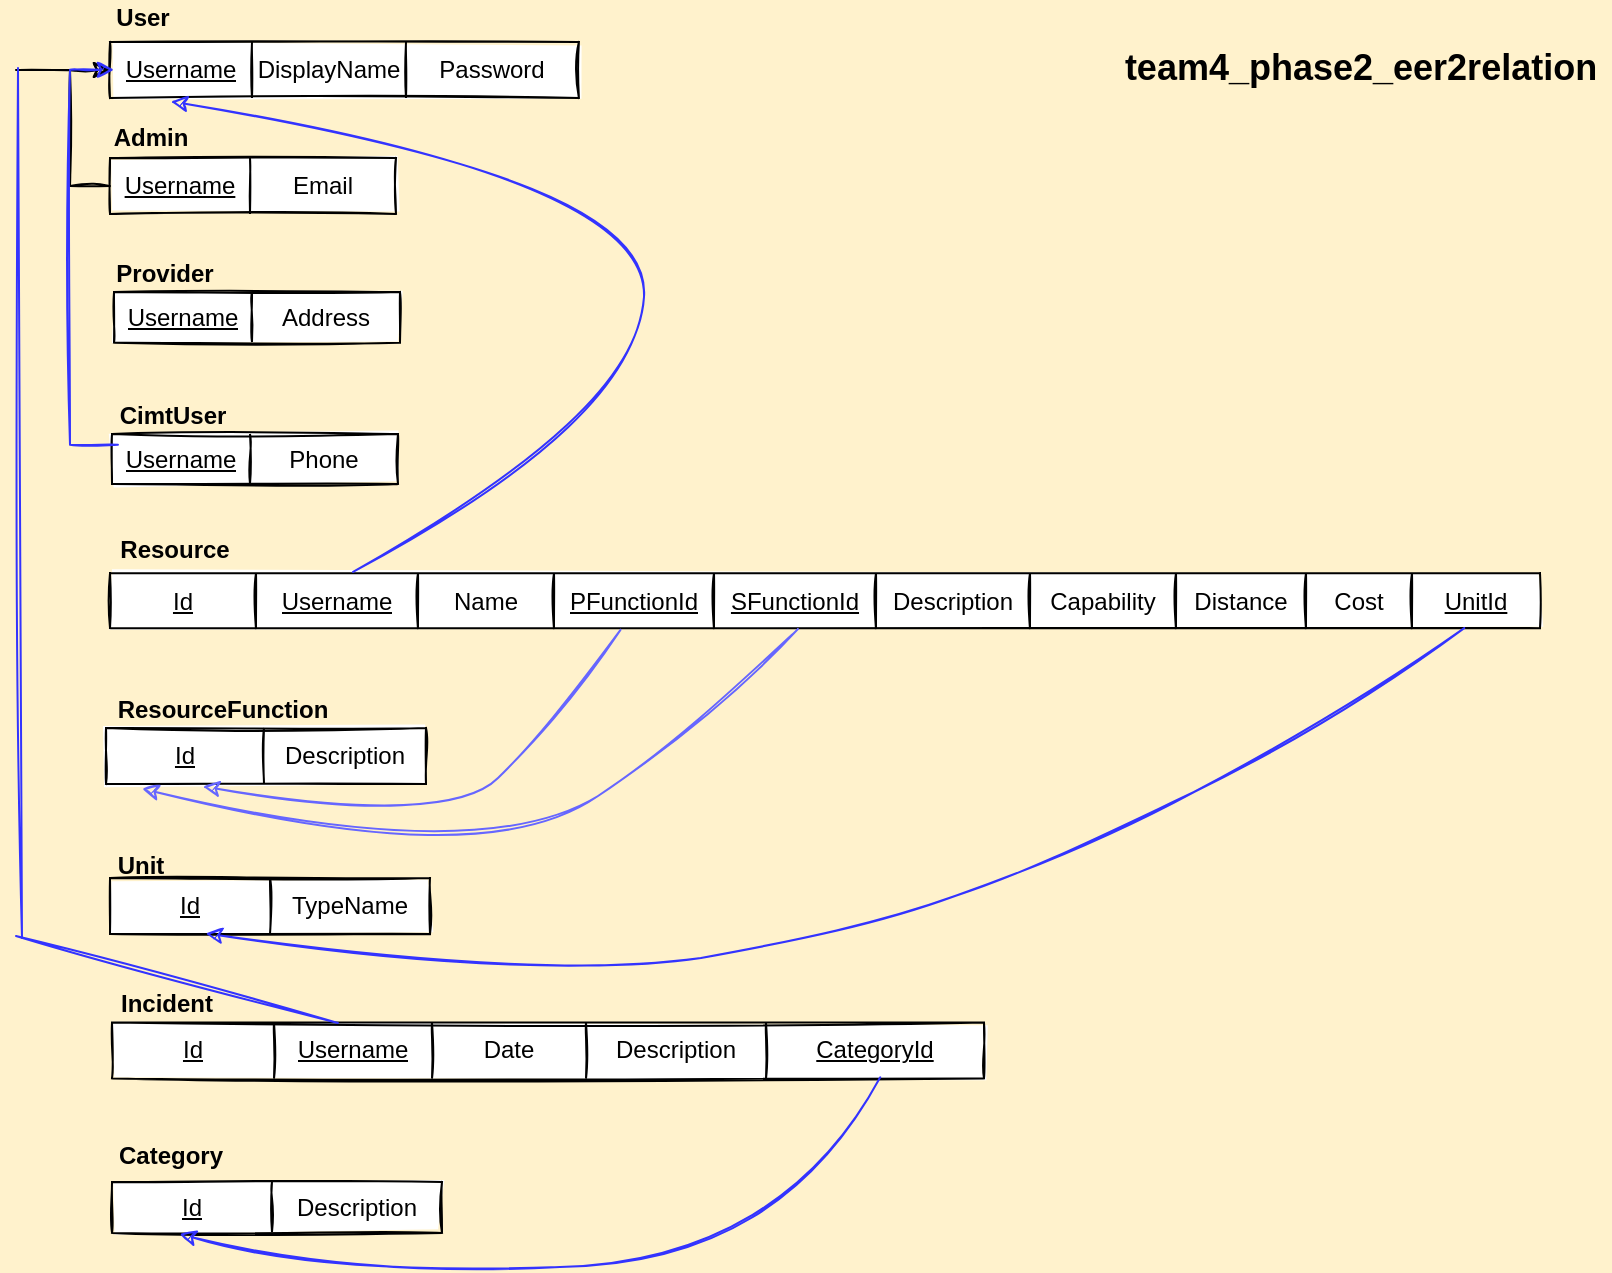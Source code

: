<mxfile version="19.0.3" type="device"><diagram id="-TA4n-drBRdfkmjW5mQb" name="Page-1"><mxGraphModel dx="2292" dy="850" grid="0" gridSize="10" guides="1" tooltips="1" connect="1" arrows="1" fold="1" page="1" pageScale="1" pageWidth="1100" pageHeight="850" background="#FFF2CC" math="0" shadow="0"><root><mxCell id="0"/><mxCell id="1" parent="0"/><mxCell id="XsQT6Ui1n2P51e_F2qz_-225" value="&lt;h1&gt;&lt;font style=&quot;font-size: 18px;&quot;&gt;team4_phase2_eer2relation&lt;/font&gt;&lt;/h1&gt;" style="text;html=1;align=center;verticalAlign=middle;resizable=0;points=[];autosize=1;strokeColor=none;fillColor=none;rounded=0;sketch=1;" parent="1" vertex="1"><mxGeometry x="-382" y="82" width="250" height="50" as="geometry"/></mxCell><mxCell id="d5AgB3wcCsPllzimTCwm-14" value="" style="shape=table;startSize=0;container=1;collapsible=0;childLayout=tableLayout;rounded=0;sketch=1;" parent="1" vertex="1"><mxGeometry x="-882" y="96" width="234.451" height="28" as="geometry"/></mxCell><mxCell id="d5AgB3wcCsPllzimTCwm-15" value="" style="shape=tableRow;horizontal=0;startSize=0;swimlaneHead=0;swimlaneBody=0;top=0;left=0;bottom=0;right=0;collapsible=0;dropTarget=0;fillColor=none;points=[[0,0.5],[1,0.5]];portConstraint=eastwest;rounded=0;sketch=1;" parent="d5AgB3wcCsPllzimTCwm-14" vertex="1"><mxGeometry width="234.451" height="28" as="geometry"/></mxCell><mxCell id="d5AgB3wcCsPllzimTCwm-16" value="&lt;u&gt;Username&lt;/u&gt;" style="shape=partialRectangle;html=1;whiteSpace=wrap;connectable=0;overflow=hidden;fillColor=none;top=0;left=0;bottom=0;right=0;pointerEvents=1;rounded=0;sketch=1;" parent="d5AgB3wcCsPllzimTCwm-15" vertex="1"><mxGeometry width="71" height="28" as="geometry"><mxRectangle width="71" height="28" as="alternateBounds"/></mxGeometry></mxCell><mxCell id="d5AgB3wcCsPllzimTCwm-17" value="DisplayName" style="shape=partialRectangle;html=1;whiteSpace=wrap;connectable=0;overflow=hidden;fillColor=none;top=0;left=0;bottom=0;right=0;pointerEvents=1;rounded=0;sketch=1;" parent="d5AgB3wcCsPllzimTCwm-15" vertex="1"><mxGeometry x="71" width="77" height="28" as="geometry"><mxRectangle width="77" height="28" as="alternateBounds"/></mxGeometry></mxCell><mxCell id="d5AgB3wcCsPllzimTCwm-18" value="Password" style="shape=partialRectangle;html=1;whiteSpace=wrap;connectable=0;overflow=hidden;fillColor=none;top=0;left=0;bottom=0;right=0;pointerEvents=1;rounded=0;sketch=1;" parent="d5AgB3wcCsPllzimTCwm-15" vertex="1"><mxGeometry x="148" width="86" height="28" as="geometry"><mxRectangle width="86" height="28" as="alternateBounds"/></mxGeometry></mxCell><mxCell id="d5AgB3wcCsPllzimTCwm-22" value="&lt;span style=&quot;font-weight: 700;&quot;&gt;User&lt;/span&gt;" style="text;html=1;align=center;verticalAlign=middle;resizable=0;points=[];autosize=1;strokeColor=none;fillColor=none;rounded=0;sketch=1;" parent="1" vertex="1"><mxGeometry x="-885" y="75" width="37" height="18" as="geometry"/></mxCell><mxCell id="d5AgB3wcCsPllzimTCwm-23" value="&lt;span style=&quot;font-weight: 700;&quot;&gt;Admin&lt;/span&gt;" style="text;html=1;align=center;verticalAlign=middle;resizable=0;points=[];autosize=1;strokeColor=none;fillColor=none;rounded=0;sketch=1;" parent="1" vertex="1"><mxGeometry x="-886" y="135" width="47" height="18" as="geometry"/></mxCell><mxCell id="d5AgB3wcCsPllzimTCwm-24" value="" style="shape=table;startSize=0;container=1;collapsible=0;childLayout=tableLayout;rounded=0;sketch=1;" parent="1" vertex="1"><mxGeometry x="-882" y="154" width="143" height="27.96" as="geometry"/></mxCell><mxCell id="d5AgB3wcCsPllzimTCwm-25" value="" style="shape=tableRow;horizontal=0;startSize=0;swimlaneHead=0;swimlaneBody=0;top=0;left=0;bottom=0;right=0;collapsible=0;dropTarget=0;fillColor=none;points=[[0,0.5],[1,0.5]];portConstraint=eastwest;rounded=0;sketch=1;" parent="d5AgB3wcCsPllzimTCwm-24" vertex="1"><mxGeometry width="143" height="28" as="geometry"/></mxCell><mxCell id="d5AgB3wcCsPllzimTCwm-26" value="&lt;u&gt;Username&lt;/u&gt;" style="shape=partialRectangle;html=1;whiteSpace=wrap;connectable=0;overflow=hidden;fillColor=none;top=0;left=0;bottom=0;right=0;pointerEvents=1;rounded=0;sketch=1;" parent="d5AgB3wcCsPllzimTCwm-25" vertex="1"><mxGeometry width="70" height="28" as="geometry"><mxRectangle width="70" height="28" as="alternateBounds"/></mxGeometry></mxCell><mxCell id="d5AgB3wcCsPllzimTCwm-27" value="Email" style="shape=partialRectangle;html=1;whiteSpace=wrap;connectable=0;overflow=hidden;fillColor=none;top=0;left=0;bottom=0;right=0;pointerEvents=1;rounded=0;sketch=1;" parent="d5AgB3wcCsPllzimTCwm-25" vertex="1"><mxGeometry x="70" width="73" height="28" as="geometry"><mxRectangle width="73" height="28" as="alternateBounds"/></mxGeometry></mxCell><mxCell id="d5AgB3wcCsPllzimTCwm-29" value="" style="shape=table;startSize=0;container=1;collapsible=0;childLayout=tableLayout;rounded=0;sketch=1;" parent="1" vertex="1"><mxGeometry x="-880" y="221" width="143" height="25.335" as="geometry"/></mxCell><mxCell id="d5AgB3wcCsPllzimTCwm-30" value="" style="shape=tableRow;horizontal=0;startSize=0;swimlaneHead=0;swimlaneBody=0;top=0;left=0;bottom=0;right=0;collapsible=0;dropTarget=0;fillColor=none;points=[[0,0.5],[1,0.5]];portConstraint=eastwest;rounded=0;sketch=1;" parent="d5AgB3wcCsPllzimTCwm-29" vertex="1"><mxGeometry width="143" height="25" as="geometry"/></mxCell><mxCell id="d5AgB3wcCsPllzimTCwm-31" value="&lt;u&gt;Username&lt;/u&gt;" style="shape=partialRectangle;html=1;whiteSpace=wrap;connectable=0;overflow=hidden;fillColor=none;top=0;left=0;bottom=0;right=0;pointerEvents=1;rounded=0;sketch=1;" parent="d5AgB3wcCsPllzimTCwm-30" vertex="1"><mxGeometry width="69" height="25" as="geometry"><mxRectangle width="69" height="25" as="alternateBounds"/></mxGeometry></mxCell><mxCell id="d5AgB3wcCsPllzimTCwm-32" value="&lt;span style=&quot;text-align: left;&quot;&gt;Address&lt;/span&gt;" style="shape=partialRectangle;html=1;whiteSpace=wrap;connectable=0;overflow=hidden;fillColor=none;top=0;left=0;bottom=0;right=0;pointerEvents=1;rounded=0;sketch=1;" parent="d5AgB3wcCsPllzimTCwm-30" vertex="1"><mxGeometry x="69" width="74" height="25" as="geometry"><mxRectangle width="74" height="25" as="alternateBounds"/></mxGeometry></mxCell><mxCell id="d5AgB3wcCsPllzimTCwm-33" value="" style="shape=table;startSize=0;container=1;collapsible=0;childLayout=tableLayout;rounded=0;sketch=1;" parent="1" vertex="1"><mxGeometry x="-881" y="292" width="143" height="25" as="geometry"/></mxCell><mxCell id="d5AgB3wcCsPllzimTCwm-34" value="" style="shape=tableRow;horizontal=0;startSize=0;swimlaneHead=0;swimlaneBody=0;top=0;left=0;bottom=0;right=0;collapsible=0;dropTarget=0;fillColor=none;points=[[0,0.5],[1,0.5]];portConstraint=eastwest;rounded=0;sketch=1;" parent="d5AgB3wcCsPllzimTCwm-33" vertex="1"><mxGeometry width="143" height="25" as="geometry"/></mxCell><mxCell id="d5AgB3wcCsPllzimTCwm-35" value="&lt;u&gt;Username&lt;/u&gt;" style="shape=partialRectangle;html=1;whiteSpace=wrap;connectable=0;overflow=hidden;fillColor=none;top=0;left=0;bottom=0;right=0;pointerEvents=1;rounded=0;sketch=1;" parent="d5AgB3wcCsPllzimTCwm-34" vertex="1"><mxGeometry width="69" height="25" as="geometry"><mxRectangle width="69" height="25" as="alternateBounds"/></mxGeometry></mxCell><mxCell id="d5AgB3wcCsPllzimTCwm-36" value="&lt;span style=&quot;text-align: left;&quot;&gt;Phone&lt;/span&gt;" style="shape=partialRectangle;html=1;whiteSpace=wrap;connectable=0;overflow=hidden;fillColor=none;top=0;left=0;bottom=0;right=0;pointerEvents=1;rounded=0;sketch=1;" parent="d5AgB3wcCsPllzimTCwm-34" vertex="1"><mxGeometry x="69" width="74" height="25" as="geometry"><mxRectangle width="74" height="25" as="alternateBounds"/></mxGeometry></mxCell><mxCell id="d5AgB3wcCsPllzimTCwm-37" value="&lt;span style=&quot;font-weight: 700;&quot;&gt;Provider&lt;/span&gt;" style="text;html=1;align=center;verticalAlign=middle;resizable=0;points=[];autosize=1;strokeColor=none;fillColor=none;rounded=0;sketch=1;" parent="1" vertex="1"><mxGeometry x="-885" y="203" width="59" height="18" as="geometry"/></mxCell><mxCell id="d5AgB3wcCsPllzimTCwm-38" value="&lt;span style=&quot;font-weight: 700;&quot;&gt;CimtUser&lt;/span&gt;" style="text;html=1;align=center;verticalAlign=middle;resizable=0;points=[];autosize=1;strokeColor=none;fillColor=none;rounded=0;sketch=1;" parent="1" vertex="1"><mxGeometry x="-883" y="274" width="63" height="18" as="geometry"/></mxCell><mxCell id="d5AgB3wcCsPllzimTCwm-39" value="&lt;span style=&quot;font-weight: 700;&quot;&gt;Resource&lt;/span&gt;" style="text;html=1;align=center;verticalAlign=middle;resizable=0;points=[];autosize=1;strokeColor=none;fillColor=none;rounded=0;sketch=1;" parent="1" vertex="1"><mxGeometry x="-883" y="341" width="65" height="18" as="geometry"/></mxCell><mxCell id="d5AgB3wcCsPllzimTCwm-53" value="" style="shape=table;startSize=0;container=1;collapsible=0;childLayout=tableLayout;rounded=0;sketch=1;" parent="1" vertex="1"><mxGeometry x="-882" y="361.57" width="715" height="27.51" as="geometry"/></mxCell><mxCell id="d5AgB3wcCsPllzimTCwm-54" value="" style="shape=tableRow;horizontal=0;startSize=0;swimlaneHead=0;swimlaneBody=0;top=0;left=0;bottom=0;right=0;collapsible=0;dropTarget=0;fillColor=none;points=[[0,0.5],[1,0.5]];portConstraint=eastwest;rounded=0;sketch=1;" parent="d5AgB3wcCsPllzimTCwm-53" vertex="1"><mxGeometry width="715" height="28" as="geometry"/></mxCell><mxCell id="d5AgB3wcCsPllzimTCwm-55" value="&lt;u&gt;Id&lt;/u&gt;" style="shape=partialRectangle;html=1;whiteSpace=wrap;connectable=0;overflow=hidden;fillColor=none;top=0;left=0;bottom=0;right=0;pointerEvents=1;rounded=0;sketch=1;" parent="d5AgB3wcCsPllzimTCwm-54" vertex="1"><mxGeometry width="73" height="28" as="geometry"><mxRectangle width="73" height="28" as="alternateBounds"/></mxGeometry></mxCell><mxCell id="d5AgB3wcCsPllzimTCwm-56" value="&lt;u&gt;Username&lt;/u&gt;" style="shape=partialRectangle;html=1;whiteSpace=wrap;connectable=0;overflow=hidden;fillColor=none;top=0;left=0;bottom=0;right=0;pointerEvents=1;rounded=0;sketch=1;" parent="d5AgB3wcCsPllzimTCwm-54" vertex="1"><mxGeometry x="73" width="81" height="28" as="geometry"><mxRectangle width="81" height="28" as="alternateBounds"/></mxGeometry></mxCell><mxCell id="d5AgB3wcCsPllzimTCwm-57" value="&lt;span style=&quot;text-align: left;&quot;&gt;Name&lt;/span&gt;" style="shape=partialRectangle;html=1;whiteSpace=wrap;connectable=0;overflow=hidden;fillColor=none;top=0;left=0;bottom=0;right=0;pointerEvents=1;rounded=0;sketch=1;" parent="d5AgB3wcCsPllzimTCwm-54" vertex="1"><mxGeometry x="154" width="68" height="28" as="geometry"><mxRectangle width="68" height="28" as="alternateBounds"/></mxGeometry></mxCell><mxCell id="cPg3rRoPhTYO30kNZ2TX-16" value="&lt;u&gt;PFunctionId&lt;/u&gt;" style="shape=partialRectangle;html=1;whiteSpace=wrap;connectable=0;overflow=hidden;fillColor=none;top=0;left=0;bottom=0;right=0;pointerEvents=1;rounded=0;sketch=1;" parent="d5AgB3wcCsPllzimTCwm-54" vertex="1"><mxGeometry x="222" width="80" height="28" as="geometry"><mxRectangle width="80" height="28" as="alternateBounds"/></mxGeometry></mxCell><mxCell id="cPg3rRoPhTYO30kNZ2TX-15" value="&lt;u&gt;SFunctionId&lt;/u&gt;" style="shape=partialRectangle;html=1;whiteSpace=wrap;connectable=0;overflow=hidden;fillColor=none;top=0;left=0;bottom=0;right=0;pointerEvents=1;rounded=0;sketch=1;" parent="d5AgB3wcCsPllzimTCwm-54" vertex="1"><mxGeometry x="302" width="81" height="28" as="geometry"><mxRectangle width="81" height="28" as="alternateBounds"/></mxGeometry></mxCell><mxCell id="d5AgB3wcCsPllzimTCwm-65" value="&lt;span style=&quot;text-align: left;&quot;&gt;Description&lt;/span&gt;" style="shape=partialRectangle;html=1;whiteSpace=wrap;connectable=0;overflow=hidden;fillColor=none;top=0;left=0;bottom=0;right=0;pointerEvents=1;rounded=0;sketch=1;" parent="d5AgB3wcCsPllzimTCwm-54" vertex="1"><mxGeometry x="383" width="77" height="28" as="geometry"><mxRectangle width="77" height="28" as="alternateBounds"/></mxGeometry></mxCell><mxCell id="d5AgB3wcCsPllzimTCwm-59" value="&lt;span style=&quot;text-align: left;&quot;&gt;Capability&lt;/span&gt;" style="shape=partialRectangle;html=1;whiteSpace=wrap;connectable=0;overflow=hidden;fillColor=none;top=0;left=0;bottom=0;right=0;pointerEvents=1;rounded=0;sketch=1;" parent="d5AgB3wcCsPllzimTCwm-54" vertex="1"><mxGeometry x="460" width="73" height="28" as="geometry"><mxRectangle width="73" height="28" as="alternateBounds"/></mxGeometry></mxCell><mxCell id="d5AgB3wcCsPllzimTCwm-60" value="&lt;span style=&quot;text-align: left;&quot;&gt;Distance&lt;/span&gt;" style="shape=partialRectangle;html=1;whiteSpace=wrap;connectable=0;overflow=hidden;fillColor=none;top=0;left=0;bottom=0;right=0;pointerEvents=1;rounded=0;sketch=1;" parent="d5AgB3wcCsPllzimTCwm-54" vertex="1"><mxGeometry x="533" width="65" height="28" as="geometry"><mxRectangle width="65" height="28" as="alternateBounds"/></mxGeometry></mxCell><mxCell id="d5AgB3wcCsPllzimTCwm-61" value="&lt;span style=&quot;text-align: left;&quot;&gt;Cost&lt;/span&gt;" style="shape=partialRectangle;html=1;whiteSpace=wrap;connectable=0;overflow=hidden;fillColor=none;top=0;left=0;bottom=0;right=0;pointerEvents=1;rounded=0;sketch=1;" parent="d5AgB3wcCsPllzimTCwm-54" vertex="1"><mxGeometry x="598" width="53" height="28" as="geometry"><mxRectangle width="53" height="28" as="alternateBounds"/></mxGeometry></mxCell><mxCell id="d5AgB3wcCsPllzimTCwm-62" value="&lt;span style=&quot;text-align: left;&quot;&gt;&lt;u&gt;UnitId&lt;/u&gt;&lt;/span&gt;" style="shape=partialRectangle;html=1;whiteSpace=wrap;connectable=0;overflow=hidden;fillColor=none;top=0;left=0;bottom=0;right=0;pointerEvents=1;rounded=0;sketch=1;" parent="d5AgB3wcCsPllzimTCwm-54" vertex="1"><mxGeometry x="651" width="64" height="28" as="geometry"><mxRectangle width="64" height="28" as="alternateBounds"/></mxGeometry></mxCell><mxCell id="d5AgB3wcCsPllzimTCwm-78" value="&lt;span style=&quot;font-weight: 700;&quot;&gt;Unit&lt;/span&gt;" style="text;html=1;align=center;verticalAlign=middle;resizable=0;points=[];autosize=1;strokeColor=none;fillColor=none;rounded=0;sketch=1;" parent="1" vertex="1"><mxGeometry x="-884" y="499" width="33" height="18" as="geometry"/></mxCell><mxCell id="d5AgB3wcCsPllzimTCwm-79" value="" style="shape=table;startSize=0;container=1;collapsible=0;childLayout=tableLayout;rounded=0;sketch=1;" parent="1" vertex="1"><mxGeometry x="-882" y="514" width="160" height="28" as="geometry"/></mxCell><mxCell id="d5AgB3wcCsPllzimTCwm-80" value="" style="shape=tableRow;horizontal=0;startSize=0;swimlaneHead=0;swimlaneBody=0;top=0;left=0;bottom=0;right=0;collapsible=0;dropTarget=0;fillColor=none;points=[[0,0.5],[1,0.5]];portConstraint=eastwest;rounded=0;sketch=1;" parent="d5AgB3wcCsPllzimTCwm-79" vertex="1"><mxGeometry width="160" height="28" as="geometry"/></mxCell><mxCell id="LDPCe502PWZ8FdrrEyOA-52" value="&lt;u&gt;Id&lt;/u&gt;" style="shape=partialRectangle;html=1;whiteSpace=wrap;connectable=0;overflow=hidden;fillColor=none;top=0;left=0;bottom=0;right=0;pointerEvents=1;rounded=0;sketch=1;" parent="d5AgB3wcCsPllzimTCwm-80" vertex="1"><mxGeometry width="80" height="28" as="geometry"><mxRectangle width="80" height="28" as="alternateBounds"/></mxGeometry></mxCell><mxCell id="d5AgB3wcCsPllzimTCwm-81" value="TypeName" style="shape=partialRectangle;html=1;whiteSpace=wrap;connectable=0;overflow=hidden;fillColor=none;top=0;left=0;bottom=0;right=0;pointerEvents=1;rounded=0;sketch=1;" parent="d5AgB3wcCsPllzimTCwm-80" vertex="1"><mxGeometry x="80" width="80" height="28" as="geometry"><mxRectangle width="80" height="28" as="alternateBounds"/></mxGeometry></mxCell><mxCell id="d5AgB3wcCsPllzimTCwm-83" value="&lt;span style=&quot;font-weight: 700;&quot;&gt;Incident&lt;/span&gt;" style="text;html=1;align=center;verticalAlign=middle;resizable=0;points=[];autosize=1;strokeColor=none;fillColor=none;rounded=0;sketch=1;" parent="1" vertex="1"><mxGeometry x="-882.5" y="568.29" width="56" height="18" as="geometry"/></mxCell><mxCell id="d5AgB3wcCsPllzimTCwm-84" value="" style="shape=table;startSize=0;container=1;collapsible=0;childLayout=tableLayout;rounded=0;sketch=1;" parent="1" vertex="1"><mxGeometry x="-881" y="586.29" width="436" height="27.9" as="geometry"/></mxCell><mxCell id="d5AgB3wcCsPllzimTCwm-85" value="" style="shape=tableRow;horizontal=0;startSize=0;swimlaneHead=0;swimlaneBody=0;top=0;left=0;bottom=0;right=0;collapsible=0;dropTarget=0;fillColor=none;points=[[0,0.5],[1,0.5]];portConstraint=eastwest;rounded=0;sketch=1;" parent="d5AgB3wcCsPllzimTCwm-84" vertex="1"><mxGeometry width="436" height="28" as="geometry"/></mxCell><mxCell id="d5AgB3wcCsPllzimTCwm-86" value="&lt;u&gt;Id&lt;/u&gt;" style="shape=partialRectangle;html=1;whiteSpace=wrap;connectable=0;overflow=hidden;fillColor=none;top=0;left=0;bottom=0;right=0;pointerEvents=1;rounded=0;sketch=1;" parent="d5AgB3wcCsPllzimTCwm-85" vertex="1"><mxGeometry width="81" height="28" as="geometry"><mxRectangle width="81" height="28" as="alternateBounds"/></mxGeometry></mxCell><mxCell id="d5AgB3wcCsPllzimTCwm-87" value="&lt;u&gt;Username&lt;/u&gt;" style="shape=partialRectangle;html=1;whiteSpace=wrap;connectable=0;overflow=hidden;fillColor=none;top=0;left=0;bottom=0;right=0;pointerEvents=1;rounded=0;sketch=1;" parent="d5AgB3wcCsPllzimTCwm-85" vertex="1"><mxGeometry x="81" width="79" height="28" as="geometry"><mxRectangle width="79" height="28" as="alternateBounds"/></mxGeometry></mxCell><mxCell id="d5AgB3wcCsPllzimTCwm-88" value="&lt;span style=&quot;text-align: left;&quot;&gt;Date&lt;/span&gt;" style="shape=partialRectangle;html=1;whiteSpace=wrap;connectable=0;overflow=hidden;fillColor=none;top=0;left=0;bottom=0;right=0;pointerEvents=1;rounded=0;sketch=1;" parent="d5AgB3wcCsPllzimTCwm-85" vertex="1"><mxGeometry x="160" width="77" height="28" as="geometry"><mxRectangle width="77" height="28" as="alternateBounds"/></mxGeometry></mxCell><mxCell id="d5AgB3wcCsPllzimTCwm-90" value="&lt;span style=&quot;text-align: left;&quot;&gt;Description&lt;/span&gt;" style="shape=partialRectangle;html=1;whiteSpace=wrap;connectable=0;overflow=hidden;fillColor=none;top=0;left=0;bottom=0;right=0;pointerEvents=1;rounded=0;sketch=1;" parent="d5AgB3wcCsPllzimTCwm-85" vertex="1"><mxGeometry x="237" width="90" height="28" as="geometry"><mxRectangle width="90" height="28" as="alternateBounds"/></mxGeometry></mxCell><mxCell id="d5AgB3wcCsPllzimTCwm-89" value="&lt;span style=&quot;text-align: left;&quot;&gt;&lt;u&gt;CategoryId&lt;/u&gt;&lt;/span&gt;" style="shape=partialRectangle;html=1;whiteSpace=wrap;connectable=0;overflow=hidden;fillColor=none;top=0;left=0;bottom=0;right=0;pointerEvents=1;rounded=0;sketch=1;" parent="d5AgB3wcCsPllzimTCwm-85" vertex="1"><mxGeometry x="327" width="109" height="28" as="geometry"><mxRectangle width="109" height="28" as="alternateBounds"/></mxGeometry></mxCell><mxCell id="d5AgB3wcCsPllzimTCwm-91" value="&lt;span style=&quot;font-weight: 700;&quot;&gt;Category&lt;/span&gt;" style="text;html=1;align=center;verticalAlign=middle;resizable=0;points=[];autosize=1;strokeColor=none;fillColor=none;rounded=0;sketch=1;" parent="1" vertex="1"><mxGeometry x="-883.5" y="644" width="62" height="18" as="geometry"/></mxCell><mxCell id="d5AgB3wcCsPllzimTCwm-92" value="" style="shape=table;startSize=0;container=1;collapsible=0;childLayout=tableLayout;rounded=0;sketch=1;" parent="1" vertex="1"><mxGeometry x="-881" y="666" width="165" height="25.45" as="geometry"/></mxCell><mxCell id="d5AgB3wcCsPllzimTCwm-93" value="" style="shape=tableRow;horizontal=0;startSize=0;swimlaneHead=0;swimlaneBody=0;top=0;left=0;bottom=0;right=0;collapsible=0;dropTarget=0;fillColor=none;points=[[0,0.5],[1,0.5]];portConstraint=eastwest;rounded=0;sketch=1;" parent="d5AgB3wcCsPllzimTCwm-92" vertex="1"><mxGeometry width="165" height="25" as="geometry"/></mxCell><mxCell id="d5AgB3wcCsPllzimTCwm-94" value="&lt;u&gt;Id&lt;/u&gt;" style="shape=partialRectangle;html=1;whiteSpace=wrap;connectable=0;overflow=hidden;fillColor=none;top=0;left=0;bottom=0;right=0;pointerEvents=1;rounded=0;sketch=1;" parent="d5AgB3wcCsPllzimTCwm-93" vertex="1"><mxGeometry width="80" height="25" as="geometry"><mxRectangle width="80" height="25" as="alternateBounds"/></mxGeometry></mxCell><mxCell id="d5AgB3wcCsPllzimTCwm-95" value="Description" style="shape=partialRectangle;html=1;whiteSpace=wrap;connectable=0;overflow=hidden;fillColor=none;top=0;left=0;bottom=0;right=0;pointerEvents=1;rounded=0;sketch=1;" parent="d5AgB3wcCsPllzimTCwm-93" vertex="1"><mxGeometry x="80" width="85" height="25" as="geometry"><mxRectangle width="85" height="25" as="alternateBounds"/></mxGeometry></mxCell><mxCell id="d5AgB3wcCsPllzimTCwm-98" style="edgeStyle=orthogonalEdgeStyle;rounded=0;orthogonalLoop=1;jettySize=auto;html=1;exitX=0;exitY=0.5;exitDx=0;exitDy=0;entryX=0;entryY=0.5;entryDx=0;entryDy=0;sketch=1;" parent="1" source="d5AgB3wcCsPllzimTCwm-25" target="d5AgB3wcCsPllzimTCwm-15" edge="1"><mxGeometry relative="1" as="geometry"/></mxCell><mxCell id="d5AgB3wcCsPllzimTCwm-116" value="" style="endArrow=classic;html=1;rounded=0;entryX=0;entryY=0.5;entryDx=0;entryDy=0;sketch=1;" parent="1" target="d5AgB3wcCsPllzimTCwm-15" edge="1"><mxGeometry width="50" height="50" relative="1" as="geometry"><mxPoint x="-929" y="110" as="sourcePoint"/><mxPoint x="-875" y="33" as="targetPoint"/></mxGeometry></mxCell><mxCell id="d5AgB3wcCsPllzimTCwm-118" value="" style="endArrow=none;html=1;rounded=0;strokeColor=#3333FF;sketch=1;" parent="1" edge="1"><mxGeometry width="50" height="50" relative="1" as="geometry"><mxPoint x="-926" y="544" as="sourcePoint"/><mxPoint x="-928" y="109" as="targetPoint"/></mxGeometry></mxCell><mxCell id="d5AgB3wcCsPllzimTCwm-119" value="" style="endArrow=none;html=1;rounded=0;entryX=0.259;entryY=0.006;entryDx=0;entryDy=0;strokeColor=#3333FF;sketch=1;entryPerimeter=0;" parent="1" target="d5AgB3wcCsPllzimTCwm-85" edge="1"><mxGeometry width="50" height="50" relative="1" as="geometry"><mxPoint x="-929" y="543" as="sourcePoint"/><mxPoint x="-877" y="592" as="targetPoint"/></mxGeometry></mxCell><mxCell id="d5AgB3wcCsPllzimTCwm-121" value="" style="curved=1;endArrow=classic;html=1;rounded=0;exitX=0.17;exitY=-0.021;exitDx=0;exitDy=0;exitPerimeter=0;entryX=0.13;entryY=1.062;entryDx=0;entryDy=0;entryPerimeter=0;fillColor=#9933FF;strokeColor=#3333FF;sketch=1;" parent="1" source="d5AgB3wcCsPllzimTCwm-54" target="d5AgB3wcCsPllzimTCwm-15" edge="1"><mxGeometry width="50" height="50" relative="1" as="geometry"><mxPoint x="-656" y="292" as="sourcePoint"/><mxPoint x="-606" y="242" as="targetPoint"/><Array as="points"><mxPoint x="-618" y="284"/><mxPoint x="-612" y="163"/></Array></mxGeometry></mxCell><mxCell id="d5AgB3wcCsPllzimTCwm-136" style="edgeStyle=orthogonalEdgeStyle;rounded=0;orthogonalLoop=1;jettySize=auto;html=1;exitX=0;exitY=0.5;exitDx=0;exitDy=0;entryX=0;entryY=0.5;entryDx=0;entryDy=0;strokeColor=#3333FF;sketch=1;" parent="1" edge="1"><mxGeometry relative="1" as="geometry"><mxPoint x="-878.02" y="297.39" as="sourcePoint"/><mxPoint x="-880.02" y="109.89" as="targetPoint"/><Array as="points"><mxPoint x="-902" y="297"/><mxPoint x="-902" y="110"/></Array></mxGeometry></mxCell><mxCell id="d5AgB3wcCsPllzimTCwm-124" value="" style="curved=1;endArrow=classic;html=1;rounded=0;exitX=0.881;exitY=0.977;exitDx=0;exitDy=0;exitPerimeter=0;entryX=0.205;entryY=1.039;entryDx=0;entryDy=0;entryPerimeter=0;strokeColor=#3333FF;sketch=1;" parent="1" source="d5AgB3wcCsPllzimTCwm-85" target="d5AgB3wcCsPllzimTCwm-93" edge="1"><mxGeometry width="50" height="50" relative="1" as="geometry"><mxPoint x="-664" y="841" as="sourcePoint"/><mxPoint x="-714" y="891" as="targetPoint"/><Array as="points"><mxPoint x="-543" y="704"/><mxPoint x="-771" y="713"/></Array></mxGeometry></mxCell><mxCell id="LDPCe502PWZ8FdrrEyOA-1" value="" style="shape=table;startSize=0;container=1;collapsible=0;childLayout=tableLayout;rounded=0;sketch=1;" parent="1" vertex="1"><mxGeometry x="-884" y="439" width="160" height="28" as="geometry"/></mxCell><mxCell id="LDPCe502PWZ8FdrrEyOA-2" value="" style="shape=tableRow;horizontal=0;startSize=0;swimlaneHead=0;swimlaneBody=0;top=0;left=0;bottom=0;right=0;collapsible=0;dropTarget=0;fillColor=none;points=[[0,0.5],[1,0.5]];portConstraint=eastwest;rounded=0;sketch=1;" parent="LDPCe502PWZ8FdrrEyOA-1" vertex="1"><mxGeometry width="160" height="28" as="geometry"/></mxCell><mxCell id="LDPCe502PWZ8FdrrEyOA-3" value="&lt;u&gt;Id&lt;/u&gt;" style="shape=partialRectangle;html=1;whiteSpace=wrap;connectable=0;overflow=hidden;fillColor=none;top=0;left=0;bottom=0;right=0;pointerEvents=1;rounded=0;sketch=1;" parent="LDPCe502PWZ8FdrrEyOA-2" vertex="1"><mxGeometry width="79" height="28" as="geometry"><mxRectangle width="79" height="28" as="alternateBounds"/></mxGeometry></mxCell><mxCell id="LDPCe502PWZ8FdrrEyOA-4" value="&lt;span style=&quot;text-align: left;&quot;&gt;Description&lt;/span&gt;" style="shape=partialRectangle;html=1;whiteSpace=wrap;connectable=0;overflow=hidden;fillColor=none;top=0;left=0;bottom=0;right=0;pointerEvents=1;rounded=0;sketch=1;" parent="LDPCe502PWZ8FdrrEyOA-2" vertex="1"><mxGeometry x="79" width="81" height="28" as="geometry"><mxRectangle width="81" height="28" as="alternateBounds"/></mxGeometry></mxCell><mxCell id="LDPCe502PWZ8FdrrEyOA-14" value="&lt;span style=&quot;font-weight: 700;&quot;&gt;ResourceFunction&lt;/span&gt;" style="text;html=1;align=center;verticalAlign=middle;resizable=0;points=[];autosize=1;strokeColor=none;fillColor=none;rounded=0;sketch=1;" parent="1" vertex="1"><mxGeometry x="-883.5" y="421" width="115" height="18" as="geometry"/></mxCell><mxCell id="LDPCe502PWZ8FdrrEyOA-38" value="" style="curved=1;endArrow=classic;html=1;rounded=0;strokeColor=#3333FF;exitX=0.947;exitY=0.981;exitDx=0;exitDy=0;exitPerimeter=0;entryX=0.299;entryY=0.991;entryDx=0;entryDy=0;entryPerimeter=0;sketch=1;" parent="1" source="d5AgB3wcCsPllzimTCwm-54" target="d5AgB3wcCsPllzimTCwm-80" edge="1"><mxGeometry width="50" height="50" relative="1" as="geometry"><mxPoint x="-760.987" y="566.0" as="sourcePoint"/><mxPoint x="-844.996" y="641.32" as="targetPoint"/><Array as="points"><mxPoint x="-275" y="438"/><mxPoint x="-405" y="504"/><mxPoint x="-514" y="542"/><mxPoint x="-659" y="566"/></Array></mxGeometry></mxCell><mxCell id="cPg3rRoPhTYO30kNZ2TX-7" value="" style="curved=1;endArrow=classic;html=1;rounded=0;sketch=1;strokeColor=#6666FF;exitX=0.357;exitY=1.014;exitDx=0;exitDy=0;exitPerimeter=0;entryX=0.303;entryY=1.044;entryDx=0;entryDy=0;entryPerimeter=0;" parent="1" source="d5AgB3wcCsPllzimTCwm-54" target="LDPCe502PWZ8FdrrEyOA-2" edge="1"><mxGeometry width="50" height="50" relative="1" as="geometry"><mxPoint x="-723" y="445" as="sourcePoint"/><mxPoint x="-829" y="462" as="targetPoint"/><Array as="points"><mxPoint x="-663" y="441"/><mxPoint x="-713" y="487"/></Array></mxGeometry></mxCell><mxCell id="cPg3rRoPhTYO30kNZ2TX-17" value="" style="curved=1;endArrow=classic;html=1;rounded=0;sketch=1;strokeColor=#6666FF;entryX=0.113;entryY=1.082;entryDx=0;entryDy=0;entryPerimeter=0;" parent="1" source="d5AgB3wcCsPllzimTCwm-54" target="LDPCe502PWZ8FdrrEyOA-2" edge="1"><mxGeometry width="50" height="50" relative="1" as="geometry"><mxPoint x="-622.993" y="389.242" as="sourcePoint"/><mxPoint x="-832.72" y="475.4" as="targetPoint"/><Array as="points"><mxPoint x="-581" y="434"/><mxPoint x="-695" y="512"/></Array></mxGeometry></mxCell></root></mxGraphModel></diagram></mxfile>